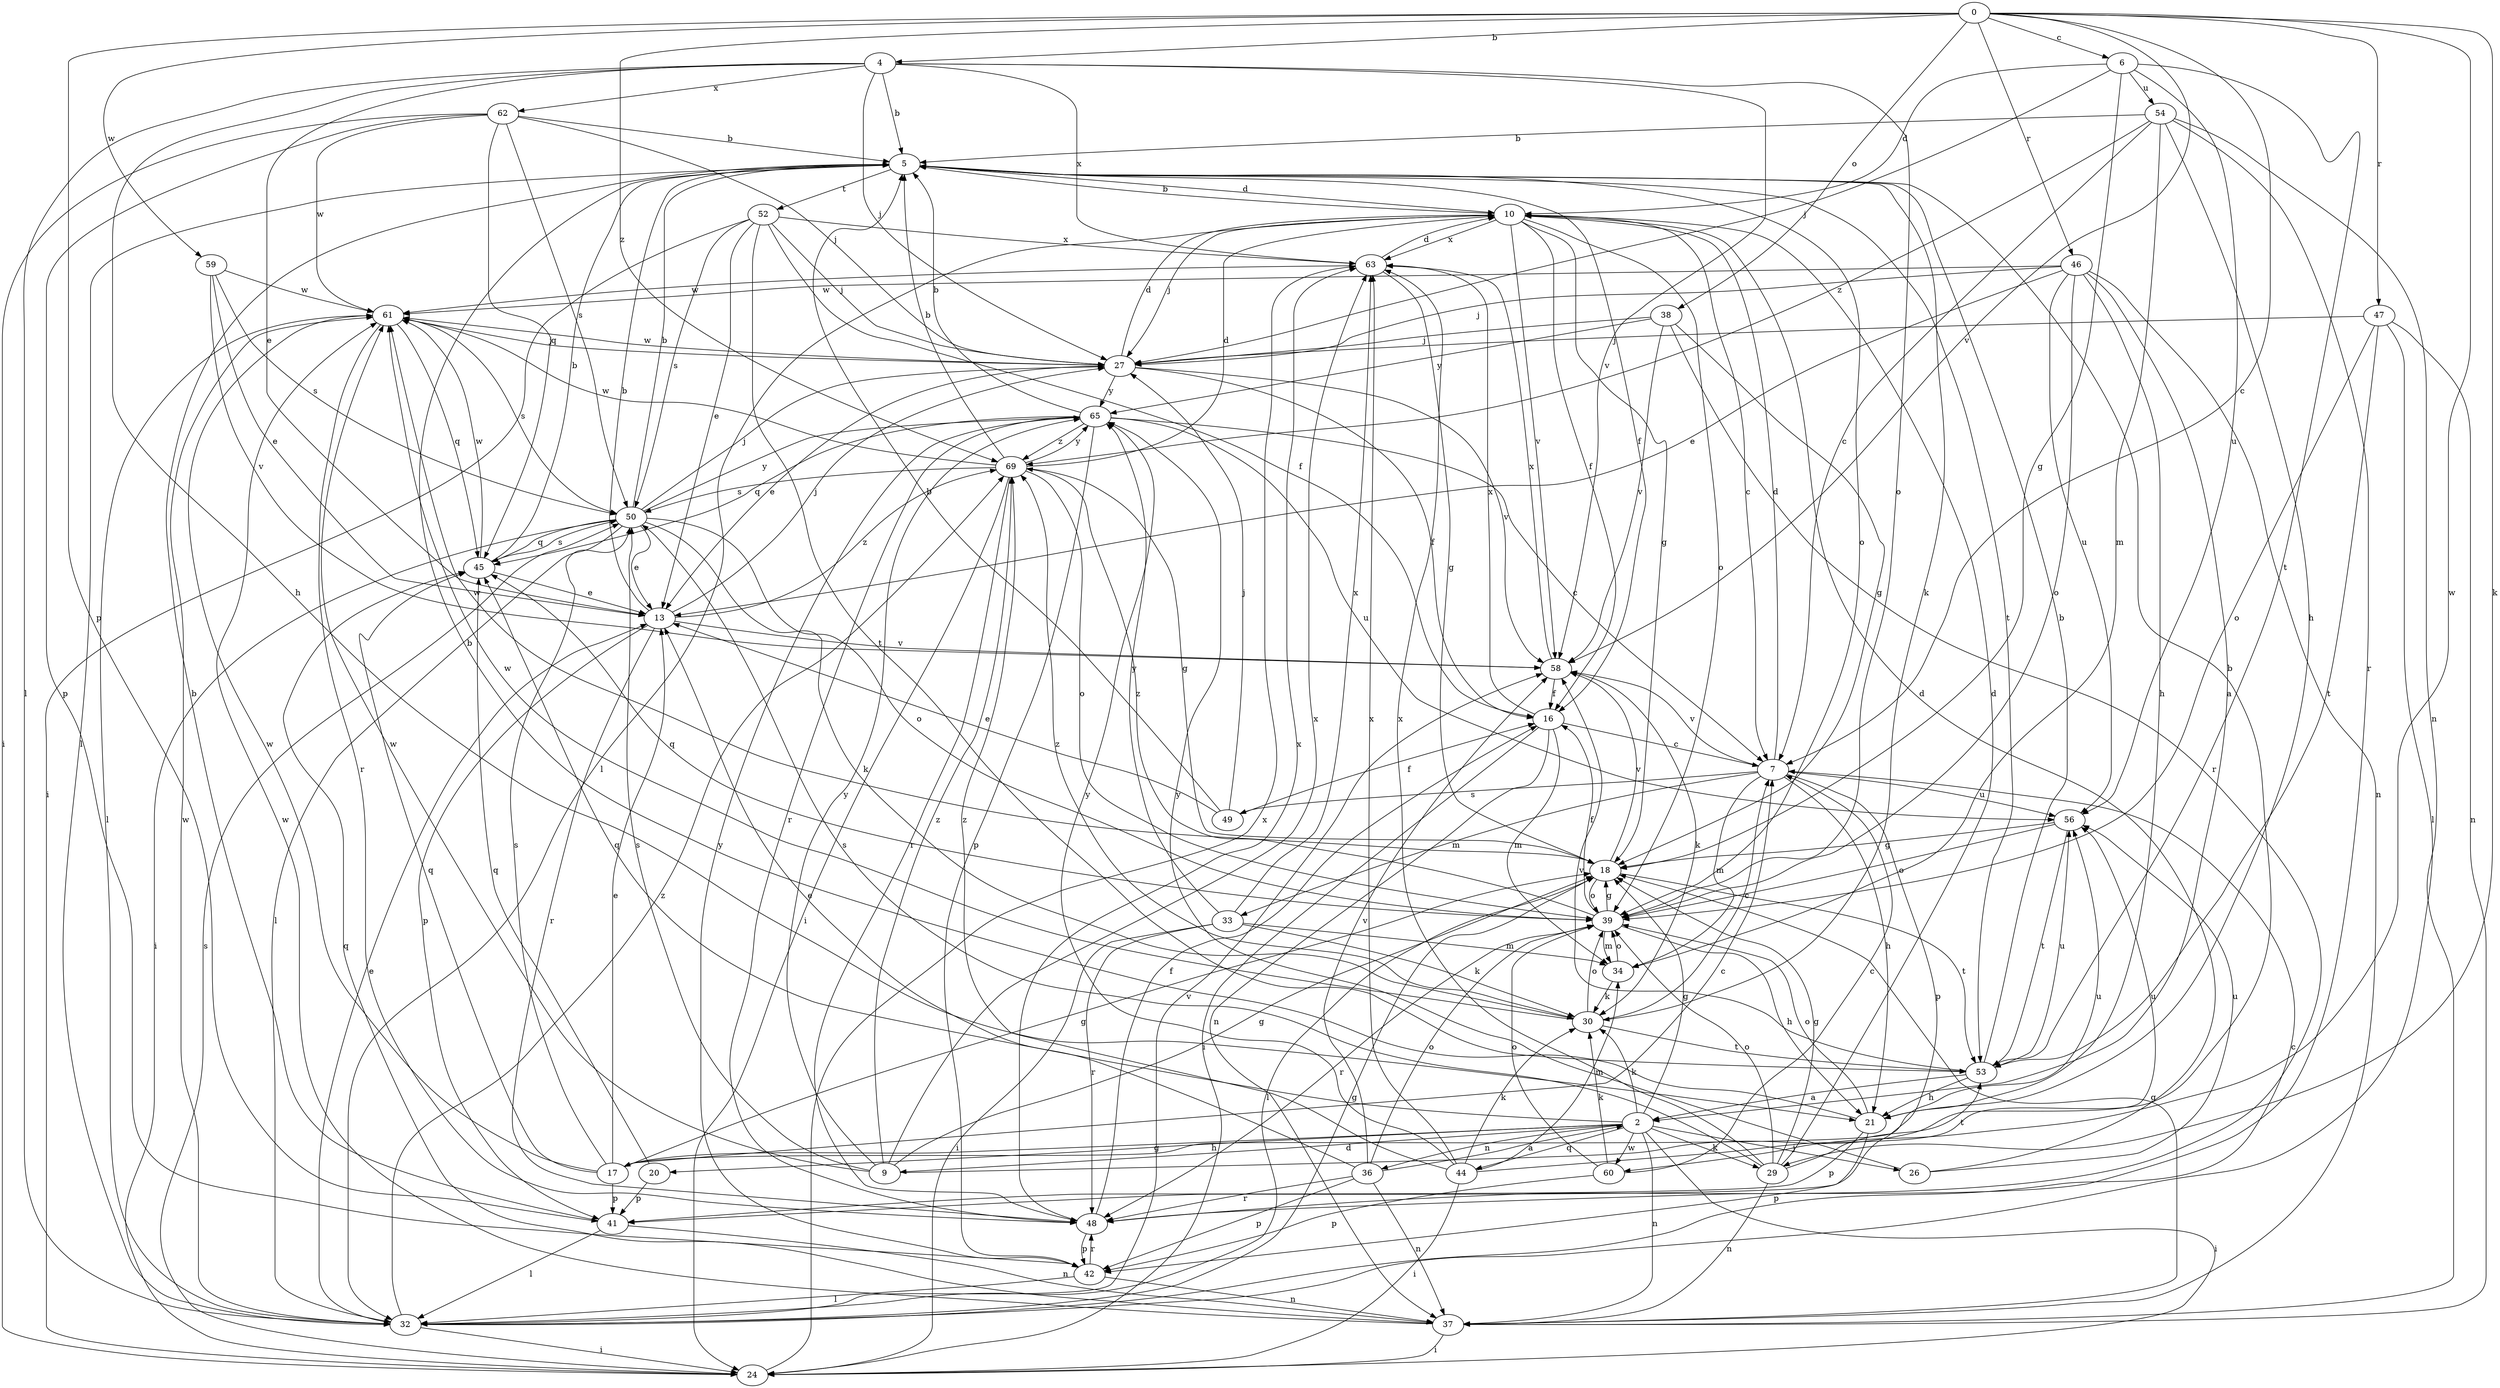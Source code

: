 strict digraph  {
0;
2;
4;
5;
6;
7;
9;
10;
13;
16;
17;
18;
20;
21;
24;
26;
27;
29;
30;
32;
33;
34;
36;
37;
38;
39;
41;
42;
44;
45;
46;
47;
48;
49;
50;
52;
53;
54;
56;
58;
59;
60;
61;
62;
63;
65;
69;
0 -> 4  [label=b];
0 -> 6  [label=c];
0 -> 7  [label=c];
0 -> 29  [label=k];
0 -> 38  [label=o];
0 -> 41  [label=p];
0 -> 46  [label=r];
0 -> 47  [label=r];
0 -> 58  [label=v];
0 -> 59  [label=w];
0 -> 60  [label=w];
0 -> 69  [label=z];
2 -> 9  [label=d];
2 -> 17  [label=g];
2 -> 18  [label=g];
2 -> 20  [label=h];
2 -> 24  [label=i];
2 -> 26  [label=j];
2 -> 29  [label=k];
2 -> 30  [label=k];
2 -> 36  [label=n];
2 -> 37  [label=n];
2 -> 44  [label=q];
2 -> 45  [label=q];
2 -> 60  [label=w];
4 -> 5  [label=b];
4 -> 13  [label=e];
4 -> 21  [label=h];
4 -> 27  [label=j];
4 -> 32  [label=l];
4 -> 39  [label=o];
4 -> 58  [label=v];
4 -> 62  [label=x];
4 -> 63  [label=x];
5 -> 10  [label=d];
5 -> 16  [label=f];
5 -> 30  [label=k];
5 -> 32  [label=l];
5 -> 39  [label=o];
5 -> 52  [label=t];
5 -> 53  [label=t];
6 -> 10  [label=d];
6 -> 18  [label=g];
6 -> 27  [label=j];
6 -> 53  [label=t];
6 -> 54  [label=u];
6 -> 56  [label=u];
7 -> 10  [label=d];
7 -> 21  [label=h];
7 -> 33  [label=m];
7 -> 34  [label=m];
7 -> 41  [label=p];
7 -> 49  [label=s];
7 -> 56  [label=u];
7 -> 58  [label=v];
9 -> 18  [label=g];
9 -> 50  [label=s];
9 -> 56  [label=u];
9 -> 61  [label=w];
9 -> 63  [label=x];
9 -> 65  [label=y];
9 -> 69  [label=z];
10 -> 5  [label=b];
10 -> 7  [label=c];
10 -> 16  [label=f];
10 -> 18  [label=g];
10 -> 27  [label=j];
10 -> 32  [label=l];
10 -> 39  [label=o];
10 -> 58  [label=v];
10 -> 63  [label=x];
13 -> 5  [label=b];
13 -> 27  [label=j];
13 -> 41  [label=p];
13 -> 48  [label=r];
13 -> 58  [label=v];
13 -> 69  [label=z];
16 -> 7  [label=c];
16 -> 24  [label=i];
16 -> 34  [label=m];
16 -> 37  [label=n];
16 -> 63  [label=x];
17 -> 7  [label=c];
17 -> 13  [label=e];
17 -> 18  [label=g];
17 -> 41  [label=p];
17 -> 45  [label=q];
17 -> 50  [label=s];
17 -> 56  [label=u];
17 -> 61  [label=w];
18 -> 32  [label=l];
18 -> 39  [label=o];
18 -> 53  [label=t];
18 -> 58  [label=v];
18 -> 61  [label=w];
20 -> 41  [label=p];
20 -> 45  [label=q];
21 -> 5  [label=b];
21 -> 39  [label=o];
21 -> 41  [label=p];
21 -> 42  [label=p];
24 -> 50  [label=s];
24 -> 63  [label=x];
26 -> 10  [label=d];
26 -> 56  [label=u];
26 -> 65  [label=y];
27 -> 10  [label=d];
27 -> 13  [label=e];
27 -> 16  [label=f];
27 -> 58  [label=v];
27 -> 61  [label=w];
27 -> 65  [label=y];
29 -> 10  [label=d];
29 -> 18  [label=g];
29 -> 37  [label=n];
29 -> 39  [label=o];
29 -> 50  [label=s];
29 -> 53  [label=t];
29 -> 63  [label=x];
30 -> 7  [label=c];
30 -> 39  [label=o];
30 -> 53  [label=t];
30 -> 61  [label=w];
30 -> 69  [label=z];
32 -> 7  [label=c];
32 -> 13  [label=e];
32 -> 18  [label=g];
32 -> 24  [label=i];
32 -> 58  [label=v];
32 -> 61  [label=w];
32 -> 69  [label=z];
33 -> 24  [label=i];
33 -> 30  [label=k];
33 -> 34  [label=m];
33 -> 48  [label=r];
33 -> 63  [label=x];
33 -> 65  [label=y];
34 -> 30  [label=k];
34 -> 39  [label=o];
36 -> 2  [label=a];
36 -> 13  [label=e];
36 -> 37  [label=n];
36 -> 39  [label=o];
36 -> 42  [label=p];
36 -> 48  [label=r];
36 -> 58  [label=v];
37 -> 18  [label=g];
37 -> 24  [label=i];
37 -> 45  [label=q];
37 -> 61  [label=w];
38 -> 18  [label=g];
38 -> 27  [label=j];
38 -> 48  [label=r];
38 -> 58  [label=v];
38 -> 65  [label=y];
39 -> 16  [label=f];
39 -> 18  [label=g];
39 -> 21  [label=h];
39 -> 34  [label=m];
39 -> 45  [label=q];
39 -> 48  [label=r];
39 -> 69  [label=z];
41 -> 5  [label=b];
41 -> 32  [label=l];
41 -> 37  [label=n];
42 -> 32  [label=l];
42 -> 37  [label=n];
42 -> 48  [label=r];
42 -> 65  [label=y];
44 -> 5  [label=b];
44 -> 24  [label=i];
44 -> 30  [label=k];
44 -> 34  [label=m];
44 -> 63  [label=x];
44 -> 65  [label=y];
44 -> 69  [label=z];
45 -> 5  [label=b];
45 -> 13  [label=e];
45 -> 50  [label=s];
45 -> 61  [label=w];
46 -> 2  [label=a];
46 -> 13  [label=e];
46 -> 21  [label=h];
46 -> 27  [label=j];
46 -> 37  [label=n];
46 -> 39  [label=o];
46 -> 56  [label=u];
46 -> 61  [label=w];
47 -> 27  [label=j];
47 -> 32  [label=l];
47 -> 37  [label=n];
47 -> 39  [label=o];
47 -> 53  [label=t];
48 -> 16  [label=f];
48 -> 42  [label=p];
48 -> 63  [label=x];
49 -> 5  [label=b];
49 -> 13  [label=e];
49 -> 16  [label=f];
49 -> 27  [label=j];
50 -> 5  [label=b];
50 -> 13  [label=e];
50 -> 24  [label=i];
50 -> 27  [label=j];
50 -> 30  [label=k];
50 -> 32  [label=l];
50 -> 39  [label=o];
50 -> 45  [label=q];
50 -> 65  [label=y];
52 -> 13  [label=e];
52 -> 16  [label=f];
52 -> 24  [label=i];
52 -> 27  [label=j];
52 -> 50  [label=s];
52 -> 53  [label=t];
52 -> 63  [label=x];
53 -> 2  [label=a];
53 -> 5  [label=b];
53 -> 21  [label=h];
53 -> 56  [label=u];
53 -> 58  [label=v];
54 -> 5  [label=b];
54 -> 7  [label=c];
54 -> 21  [label=h];
54 -> 34  [label=m];
54 -> 37  [label=n];
54 -> 48  [label=r];
54 -> 69  [label=z];
56 -> 18  [label=g];
56 -> 39  [label=o];
56 -> 53  [label=t];
58 -> 16  [label=f];
58 -> 30  [label=k];
58 -> 63  [label=x];
59 -> 13  [label=e];
59 -> 50  [label=s];
59 -> 58  [label=v];
59 -> 61  [label=w];
60 -> 7  [label=c];
60 -> 30  [label=k];
60 -> 39  [label=o];
60 -> 42  [label=p];
61 -> 27  [label=j];
61 -> 32  [label=l];
61 -> 45  [label=q];
61 -> 48  [label=r];
61 -> 50  [label=s];
62 -> 5  [label=b];
62 -> 24  [label=i];
62 -> 27  [label=j];
62 -> 42  [label=p];
62 -> 45  [label=q];
62 -> 50  [label=s];
62 -> 61  [label=w];
63 -> 10  [label=d];
63 -> 18  [label=g];
63 -> 61  [label=w];
65 -> 5  [label=b];
65 -> 7  [label=c];
65 -> 42  [label=p];
65 -> 45  [label=q];
65 -> 48  [label=r];
65 -> 56  [label=u];
65 -> 69  [label=z];
69 -> 5  [label=b];
69 -> 10  [label=d];
69 -> 18  [label=g];
69 -> 24  [label=i];
69 -> 39  [label=o];
69 -> 48  [label=r];
69 -> 50  [label=s];
69 -> 61  [label=w];
69 -> 65  [label=y];
}
